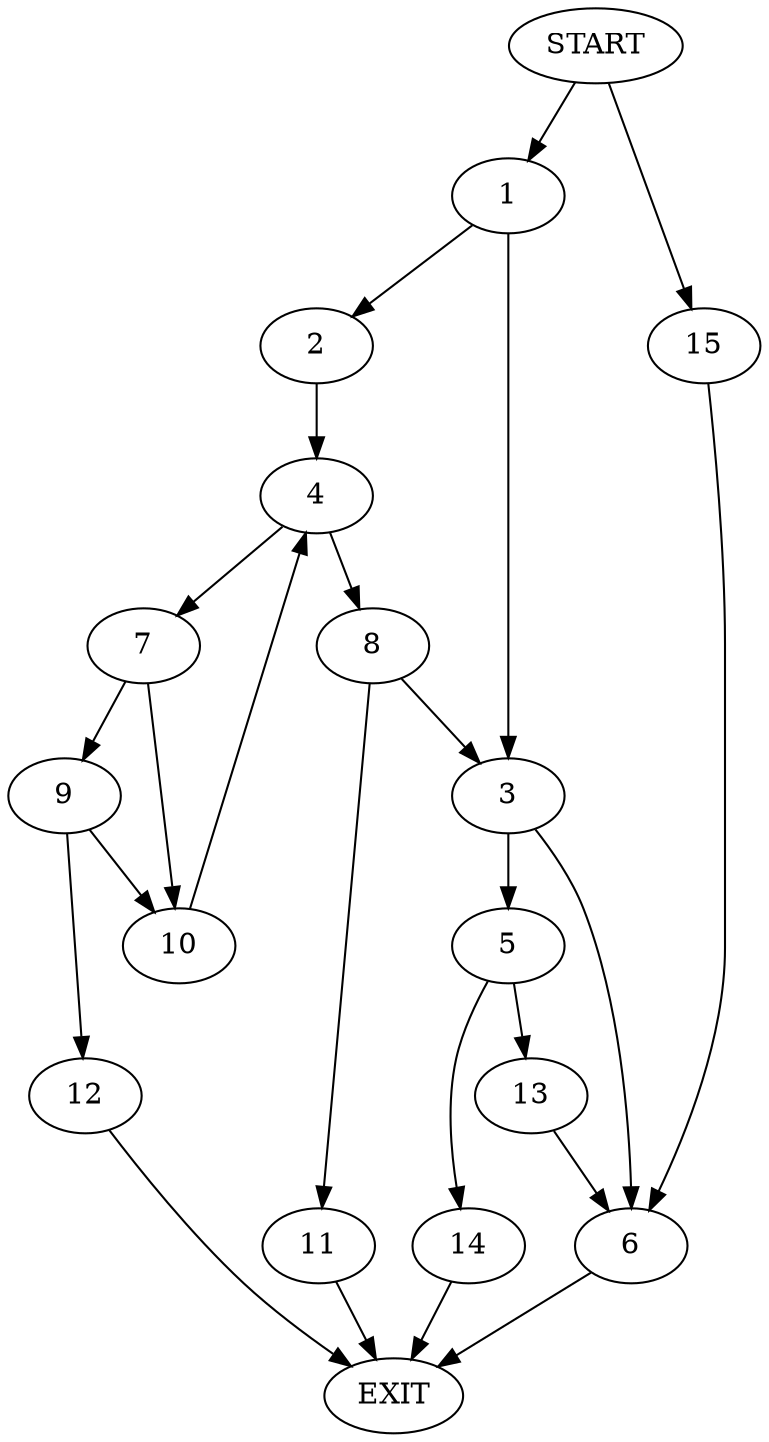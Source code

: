 digraph {
0 [label="START"]
16 [label="EXIT"]
0 -> 1
1 -> 2
1 -> 3
2 -> 4
3 -> 5
3 -> 6
4 -> 7
4 -> 8
7 -> 9
7 -> 10
8 -> 11
8 -> 3
10 -> 4
9 -> 12
9 -> 10
12 -> 16
11 -> 16
5 -> 13
5 -> 14
6 -> 16
14 -> 16
13 -> 6
0 -> 15
15 -> 6
}
